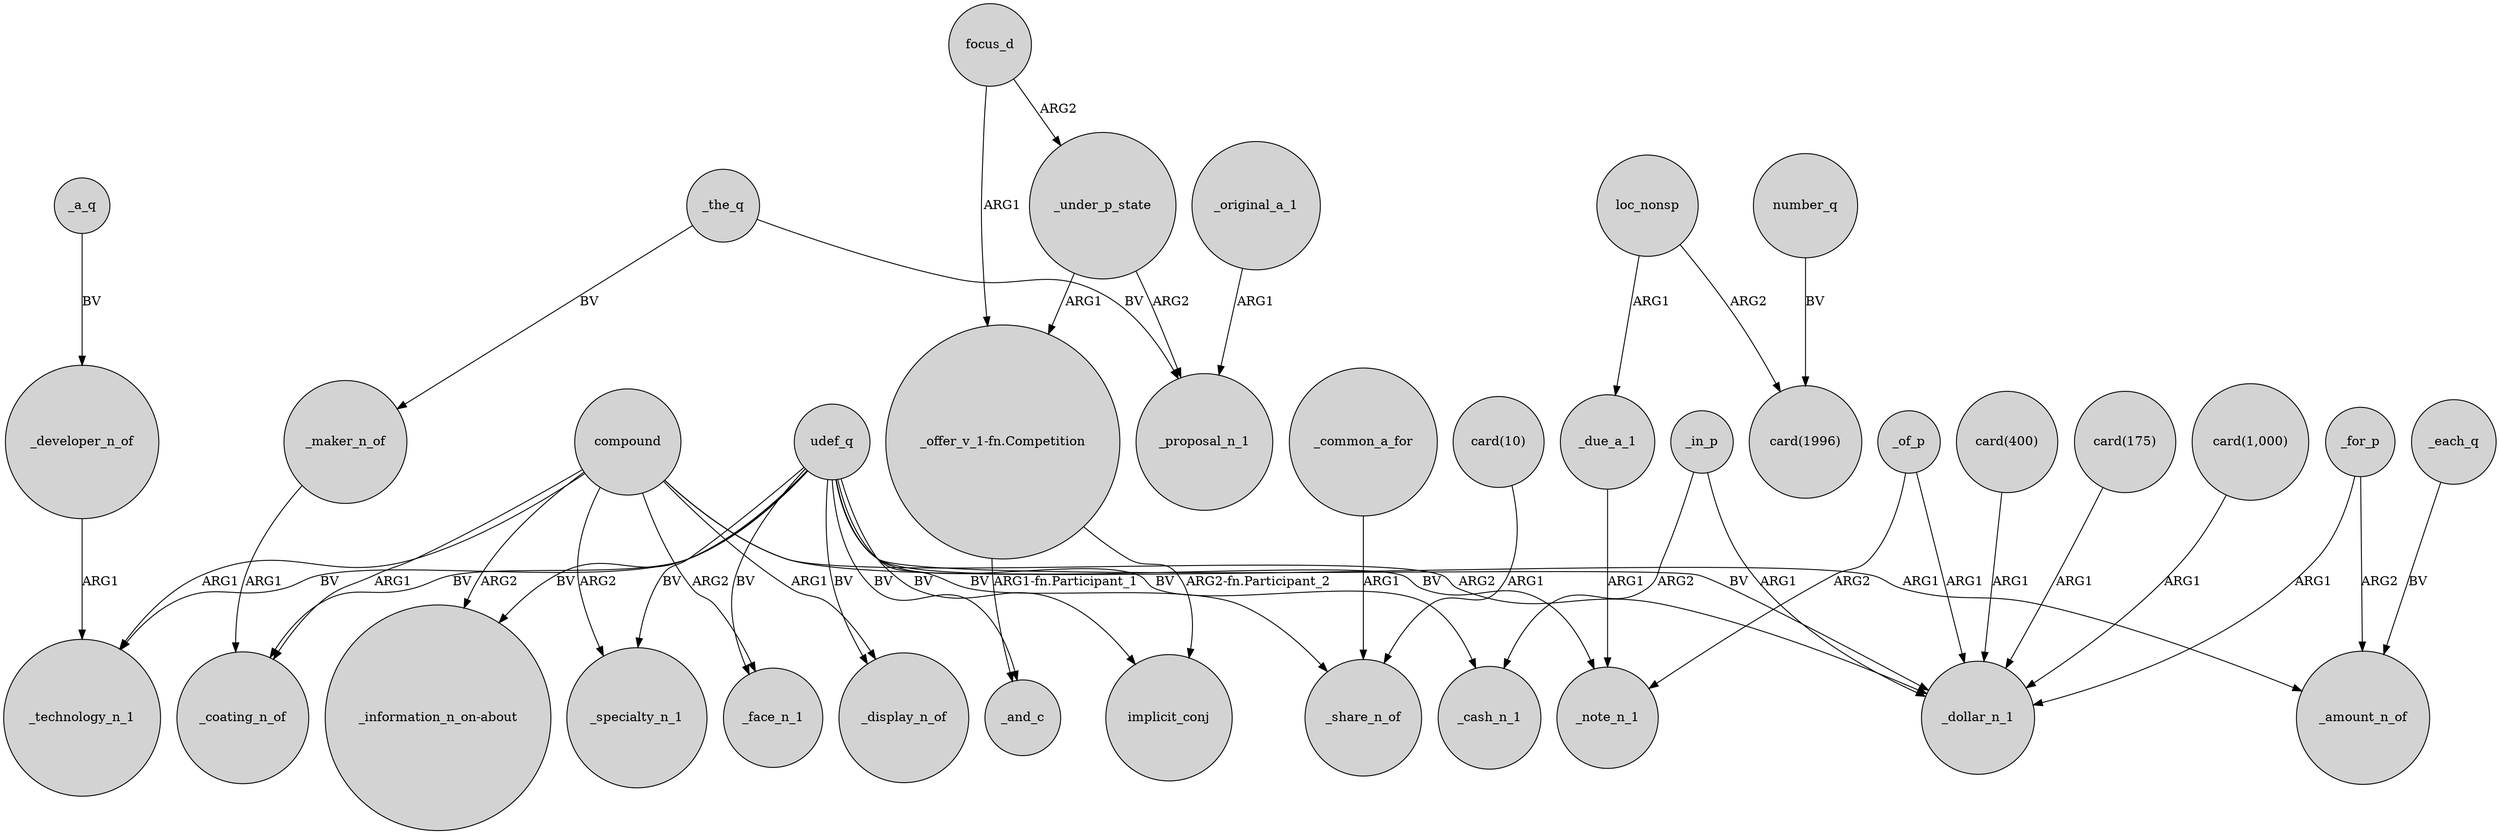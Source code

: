 digraph {
	node [shape=circle style=filled]
	_of_p -> _dollar_n_1 [label=ARG1]
	compound -> _technology_n_1 [label=ARG1]
	udef_q -> _cash_n_1 [label=BV]
	udef_q -> _face_n_1 [label=BV]
	compound -> _face_n_1 [label=ARG2]
	compound -> _amount_n_of [label=ARG1]
	"card(400)" -> _dollar_n_1 [label=ARG1]
	udef_q -> "_information_n_on-about" [label=BV]
	compound -> _specialty_n_1 [label=ARG2]
	udef_q -> _specialty_n_1 [label=BV]
	_maker_n_of -> _coating_n_of [label=ARG1]
	_for_p -> _amount_n_of [label=ARG2]
	"_offer_v_1-fn.Competition" -> _and_c [label="ARG1-fn.Participant_1"]
	focus_d -> "_offer_v_1-fn.Competition" [label=ARG1]
	_common_a_for -> _share_n_of [label=ARG1]
	compound -> _dollar_n_1 [label=ARG2]
	_the_q -> _proposal_n_1 [label=BV]
	udef_q -> _and_c [label=BV]
	udef_q -> _technology_n_1 [label=BV]
	"card(10)" -> _share_n_of [label=ARG1]
	_in_p -> _dollar_n_1 [label=ARG1]
	_under_p_state -> "_offer_v_1-fn.Competition" [label=ARG1]
	udef_q -> _display_n_of [label=BV]
	_original_a_1 -> _proposal_n_1 [label=ARG1]
	_developer_n_of -> _technology_n_1 [label=ARG1]
	"card(175)" -> _dollar_n_1 [label=ARG1]
	udef_q -> _share_n_of [label=BV]
	udef_q -> _note_n_1 [label=BV]
	udef_q -> _dollar_n_1 [label=BV]
	"card(1,000)" -> _dollar_n_1 [label=ARG1]
	_for_p -> _dollar_n_1 [label=ARG1]
	compound -> "_information_n_on-about" [label=ARG2]
	_each_q -> _amount_n_of [label=BV]
	compound -> _display_n_of [label=ARG1]
	focus_d -> _under_p_state [label=ARG2]
	loc_nonsp -> _due_a_1 [label=ARG1]
	number_q -> "card(1996)" [label=BV]
	_under_p_state -> _proposal_n_1 [label=ARG2]
	"_offer_v_1-fn.Competition" -> implicit_conj [label="ARG2-fn.Participant_2"]
	_in_p -> _cash_n_1 [label=ARG2]
	_due_a_1 -> _note_n_1 [label=ARG1]
	_the_q -> _maker_n_of [label=BV]
	_a_q -> _developer_n_of [label=BV]
	udef_q -> _coating_n_of [label=BV]
	loc_nonsp -> "card(1996)" [label=ARG2]
	udef_q -> implicit_conj [label=BV]
	_of_p -> _note_n_1 [label=ARG2]
	compound -> _coating_n_of [label=ARG1]
}
